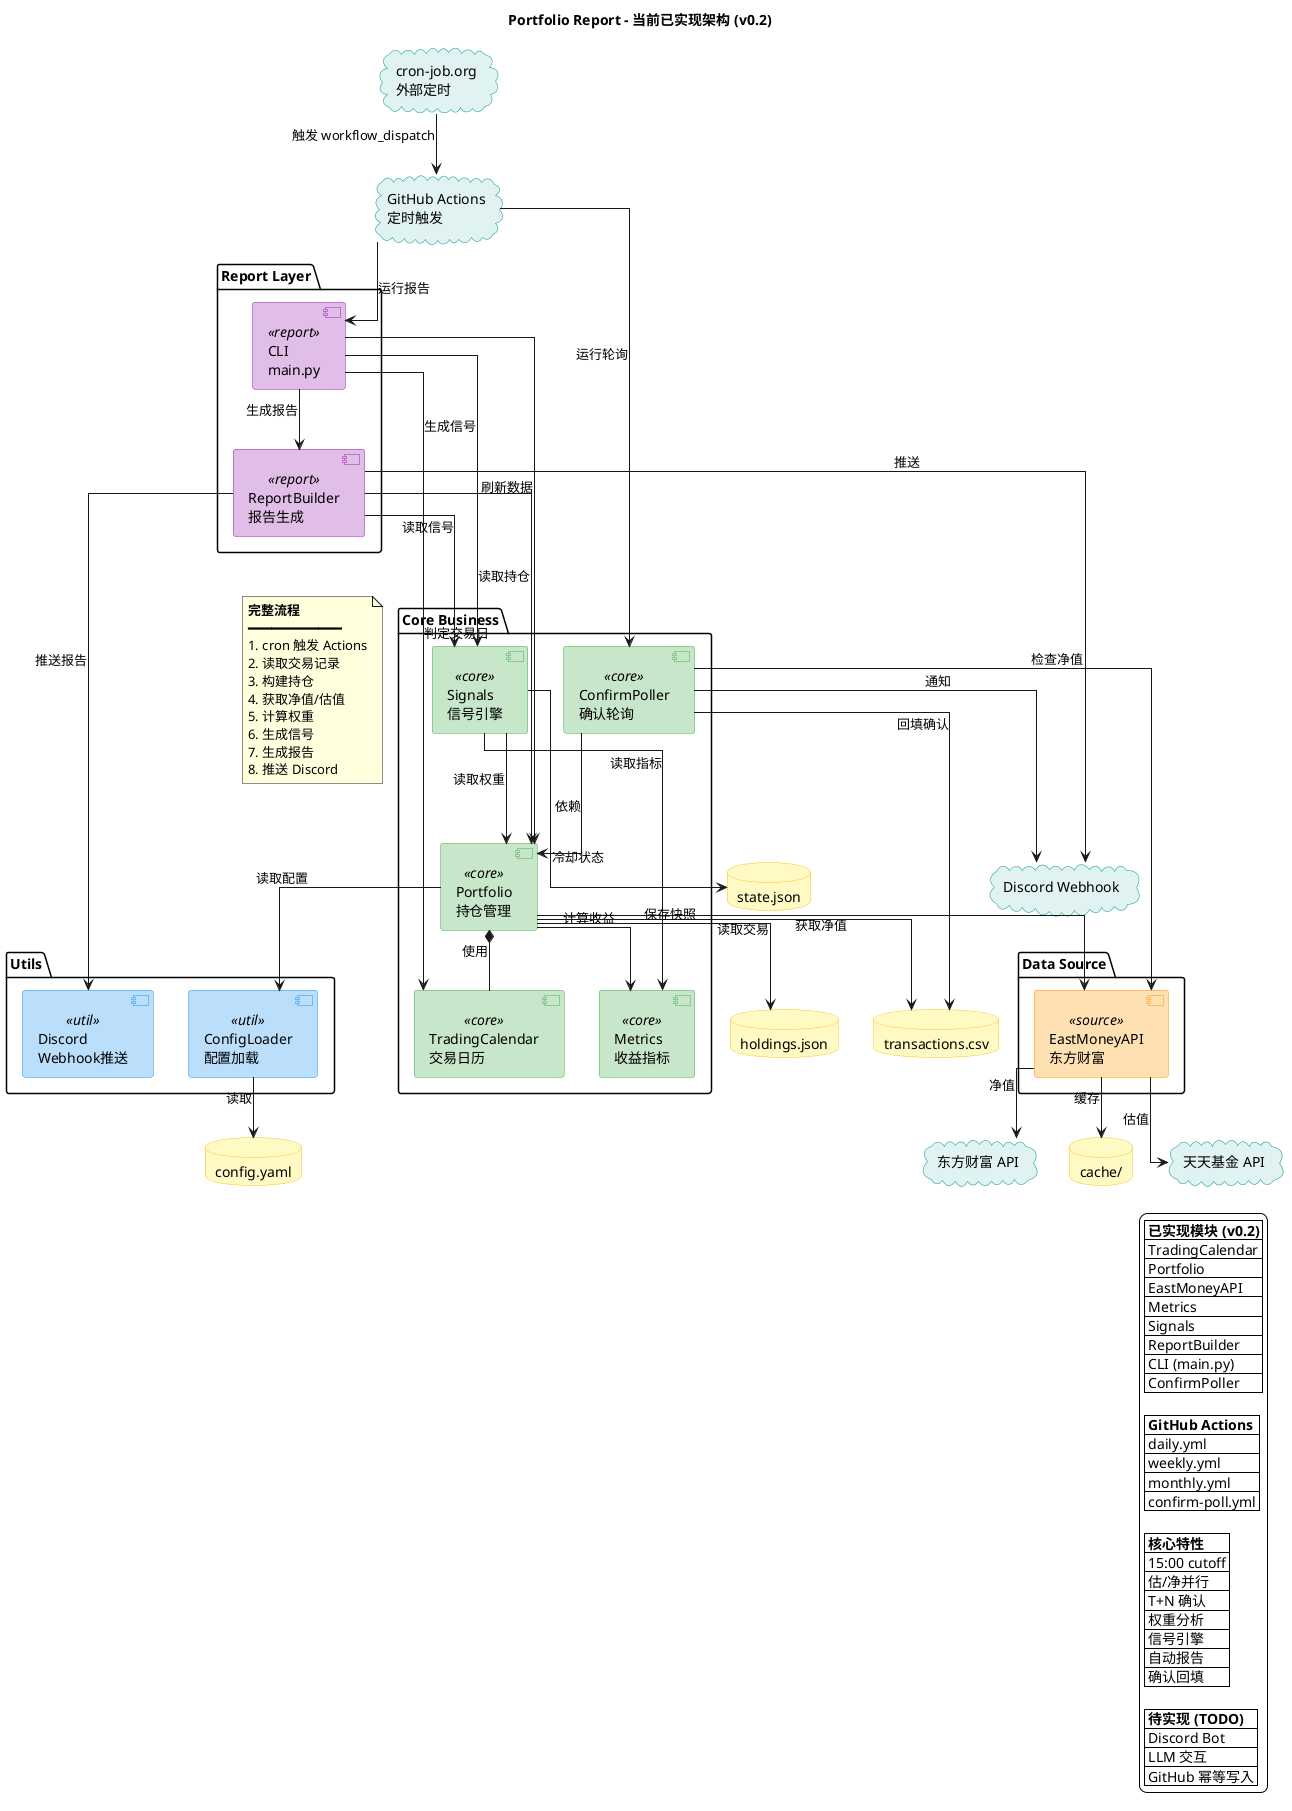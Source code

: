 @startuml CurrentArchitecture
skinparam backgroundColor white
skinparam defaultFontName "PingFang SC,Microsoft YaHei,SimHei,Arial Unicode MS"
skinparam linetype ortho

title Portfolio Report - 当前已实现架构 (v0.2)

' 样式定义
skinparam component {
  BackgroundColor<<core>> #C8E6C9
  BorderColor<<core>> #4CAF50
  BackgroundColor<<source>> #FFE0B2
  BorderColor<<source>> #FF9800
  BackgroundColor<<util>> #BBDEFB
  BorderColor<<util>> #2196F3
  BackgroundColor<<report>> #E1BEE7
  BorderColor<<report>> #9C27B0
  FontSize 14
}

skinparam database {
  BackgroundColor #FFF9C4
  BorderColor #FBC02D
}

skinparam cloud {
  BackgroundColor #E0F2F1
  BorderColor #009688
}

' ============================================================
' 数据层
' ============================================================

database "transactions.csv" as TxDB
database "holdings.json" as HoldingsDB  
database "state.json" as StateDB
database "config.yaml" as ConfigDB
database "cache/" as CacheDB

' ============================================================
' 核心业务层
' ============================================================

package "Core Business" {
  [TradingCalendar\n交易日历] as Calendar <<core>>
  [Portfolio\n持仓管理] as Portfolio <<core>>
  [Metrics\n收益指标] as Metrics <<core>>
  [Signals\n信号引擎] as Signals <<core>>
  [ConfirmPoller\n确认轮询] as ConfirmPoller <<core>>
}

' ============================================================
' 数据源层
' ============================================================

package "Data Source" {
  [EastMoneyAPI\n东方财富] as EastMoney <<source>>
}

' ============================================================
' 报告层
' ============================================================

package "Report Layer" {
  [ReportBuilder\n报告生成] as ReportBuilder <<report>>
  [CLI\nmain.py] as CLI <<report>>
}

' ============================================================
' 工具层
' ============================================================

package "Utils" {
  [ConfigLoader\n配置加载] as ConfigLoader <<util>>
  [Discord\nWebhook推送] as Discord <<util>>
}

' ============================================================
' 外部服务
' ============================================================

cloud "天天基金 API" as TianTian
cloud "东方财富 API" as EastMoneyCloud
cloud "Discord Webhook" as DiscordWebhook
cloud "GitHub Actions\n定时触发" as GHActions
cloud "cron-job.org\n外部定时" as CronJob

' ============================================================
' 关系：核心流程
' ============================================================

Portfolio *-- Calendar : 使用
Portfolio --> ConfigLoader : 读取配置
Portfolio --> EastMoney : 获取净值
Portfolio --> Metrics : 计算收益

Signals --> Portfolio : 读取权重
Signals --> Metrics : 读取指标
Signals --> StateDB : 冷却状态

ConfirmPoller --> Portfolio : 依赖
ConfirmPoller --> EastMoney : 检查净值

' ============================================================
' 关系：数据层
' ============================================================

Portfolio --> TxDB : 读取交易
Portfolio --> HoldingsDB : 保存快照
ConfirmPoller --> TxDB : 回填确认

ConfigLoader --> ConfigDB : 读取
EastMoney --> CacheDB : 缓存

' ============================================================
' 关系：报告层
' ============================================================

ReportBuilder --> Portfolio : 读取持仓
ReportBuilder --> Signals : 读取信号
ReportBuilder --> Discord : 推送报告

CLI --> ReportBuilder : 生成报告
CLI --> Calendar : 判定交易日
CLI --> Portfolio : 刷新数据
CLI --> Signals : 生成信号

' ============================================================
' 关系：数据源
' ============================================================

EastMoney --> TianTian : 估值
EastMoney --> EastMoneyCloud : 净值

' ============================================================
' 关系：部署层
' ============================================================

CronJob --> GHActions : 触发 workflow_dispatch
GHActions --> CLI : 运行报告
GHActions --> ConfirmPoller : 运行轮询

ReportBuilder --> DiscordWebhook : 推送
ConfirmPoller --> DiscordWebhook : 通知

' ============================================================
' 核心流程
' ============================================================

note as Flow
  <b>完整流程</b>
  ━━━━━━━━━━━━
  1. cron 触发 Actions
  2. 读取交易记录
  3. 构建持仓
  4. 获取净值/估值
  5. 计算权重
  6. 生成信号
  7. 生成报告
  8. 推送 Discord
end note

Flow -[hidden]- Portfolio

' ============================================================
' 图例
' ============================================================

legend right
  |= 已实现模块 (v0.2) |
  | TradingCalendar | 340行 ✅ |
  | Portfolio | 361行 ✅ |
  | EastMoneyAPI | 376行 ✅ |
  | Metrics | 174行 ✅ |
  | Signals | 427行 ✅ |
  | ReportBuilder | 233行 ✅ |
  | CLI (main.py) | 165行 ✅ |
  | ConfirmPoller | 238行 ✅ |
  
  |= GitHub Actions |
  | daily.yml | ✅ |
  | weekly.yml | ✅ |
  | monthly.yml | ✅ |
  | confirm-poll.yml | ✅ |
  
  |= 核心特性 |
  | 15:00 cutoff | ✅ |
  | 估/净并行 | ✅ |
  | T+N 确认 | ✅ |
  | 权重分析 | ✅ |
  | 信号引擎 | ✅ |
  | 自动报告 | ✅ |
  | 确认回填 | ✅ |
  
  |= 待实现 (TODO) |
  | Discord Bot | 🚧 |
  | LLM 交互 | 🚧 |
  | GitHub 幂等写入 | 🚧 |
endlegend

@enduml
